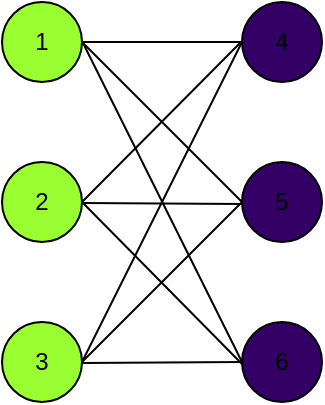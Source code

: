 <mxfile version="13.1.3" type="github" pages="11"><diagram id="ge9UZH23oCQKxEKieGzn" name="Page-1"><mxGraphModel dx="824" dy="427" grid="0" gridSize="10" guides="1" tooltips="1" connect="1" arrows="1" fold="1" page="1" pageScale="1" pageWidth="827" pageHeight="1169" math="0" shadow="0"><root><mxCell id="0"/><mxCell id="1" parent="0"/><mxCell id="XKs_4qRQsN1Vn36qn-0B-1" value="1" style="ellipse;whiteSpace=wrap;html=1;aspect=fixed;fillColor=#99FF33;" vertex="1" parent="1"><mxGeometry x="240" y="120" width="40" height="40" as="geometry"/></mxCell><mxCell id="XKs_4qRQsN1Vn36qn-0B-3" value="6" style="ellipse;whiteSpace=wrap;html=1;aspect=fixed;fillColor=#330066;" vertex="1" parent="1"><mxGeometry x="360" y="280" width="40" height="40" as="geometry"/></mxCell><mxCell id="XKs_4qRQsN1Vn36qn-0B-4" value="5" style="ellipse;whiteSpace=wrap;html=1;aspect=fixed;fillColor=#330066;" vertex="1" parent="1"><mxGeometry x="360" y="200" width="40" height="40" as="geometry"/></mxCell><mxCell id="XKs_4qRQsN1Vn36qn-0B-5" value="4" style="ellipse;whiteSpace=wrap;html=1;aspect=fixed;fillColor=#330066;" vertex="1" parent="1"><mxGeometry x="360" y="120" width="40" height="40" as="geometry"/></mxCell><mxCell id="XKs_4qRQsN1Vn36qn-0B-6" value="3" style="ellipse;whiteSpace=wrap;html=1;aspect=fixed;fillColor=#99FF33;" vertex="1" parent="1"><mxGeometry x="240" y="280" width="40" height="40" as="geometry"/></mxCell><mxCell id="XKs_4qRQsN1Vn36qn-0B-7" value="2" style="ellipse;whiteSpace=wrap;html=1;aspect=fixed;fillColor=#99FF33;" vertex="1" parent="1"><mxGeometry x="240" y="200" width="40" height="40" as="geometry"/></mxCell><mxCell id="XKs_4qRQsN1Vn36qn-0B-8" value="" style="endArrow=none;html=1;exitX=1;exitY=0.5;exitDx=0;exitDy=0;entryX=0;entryY=0.5;entryDx=0;entryDy=0;" edge="1" parent="1" source="XKs_4qRQsN1Vn36qn-0B-1" target="XKs_4qRQsN1Vn36qn-0B-5"><mxGeometry width="50" height="50" relative="1" as="geometry"><mxPoint x="380" y="250" as="sourcePoint"/><mxPoint x="430" y="200" as="targetPoint"/></mxGeometry></mxCell><mxCell id="XKs_4qRQsN1Vn36qn-0B-9" value="" style="endArrow=none;html=1;exitX=1;exitY=0.5;exitDx=0;exitDy=0;entryX=0;entryY=0.5;entryDx=0;entryDy=0;" edge="1" parent="1" source="XKs_4qRQsN1Vn36qn-0B-1" target="XKs_4qRQsN1Vn36qn-0B-4"><mxGeometry width="50" height="50" relative="1" as="geometry"><mxPoint x="290" y="150" as="sourcePoint"/><mxPoint x="370" y="150" as="targetPoint"/></mxGeometry></mxCell><mxCell id="XKs_4qRQsN1Vn36qn-0B-10" value="" style="endArrow=none;html=1;exitX=1;exitY=0.5;exitDx=0;exitDy=0;entryX=0;entryY=0.5;entryDx=0;entryDy=0;" edge="1" parent="1" target="XKs_4qRQsN1Vn36qn-0B-3"><mxGeometry width="50" height="50" relative="1" as="geometry"><mxPoint x="280" y="139.5" as="sourcePoint"/><mxPoint x="360" y="139.5" as="targetPoint"/></mxGeometry></mxCell><mxCell id="XKs_4qRQsN1Vn36qn-0B-11" value="" style="endArrow=none;html=1;exitX=1;exitY=0.5;exitDx=0;exitDy=0;entryX=0;entryY=0.5;entryDx=0;entryDy=0;" edge="1" parent="1" source="XKs_4qRQsN1Vn36qn-0B-7"><mxGeometry width="50" height="50" relative="1" as="geometry"><mxPoint x="280" y="139.5" as="sourcePoint"/><mxPoint x="360" y="139.5" as="targetPoint"/></mxGeometry></mxCell><mxCell id="XKs_4qRQsN1Vn36qn-0B-12" value="" style="endArrow=none;html=1;exitX=1;exitY=0.5;exitDx=0;exitDy=0;" edge="1" parent="1" source="XKs_4qRQsN1Vn36qn-0B-6"><mxGeometry width="50" height="50" relative="1" as="geometry"><mxPoint x="290" y="230" as="sourcePoint"/><mxPoint x="360" y="140" as="targetPoint"/></mxGeometry></mxCell><mxCell id="XKs_4qRQsN1Vn36qn-0B-13" value="" style="endArrow=none;html=1;exitX=1;exitY=0.5;exitDx=0;exitDy=0;" edge="1" parent="1"><mxGeometry width="50" height="50" relative="1" as="geometry"><mxPoint x="280" y="220.5" as="sourcePoint"/><mxPoint x="360" y="221" as="targetPoint"/></mxGeometry></mxCell><mxCell id="XKs_4qRQsN1Vn36qn-0B-14" value="" style="endArrow=none;html=1;exitX=1;exitY=0.5;exitDx=0;exitDy=0;entryX=0;entryY=0.5;entryDx=0;entryDy=0;" edge="1" parent="1" target="XKs_4qRQsN1Vn36qn-0B-3"><mxGeometry width="50" height="50" relative="1" as="geometry"><mxPoint x="280" y="300.5" as="sourcePoint"/><mxPoint x="360" y="220" as="targetPoint"/></mxGeometry></mxCell><mxCell id="XKs_4qRQsN1Vn36qn-0B-15" value="" style="endArrow=none;html=1;entryX=0;entryY=0.5;entryDx=0;entryDy=0;" edge="1" parent="1"><mxGeometry width="50" height="50" relative="1" as="geometry"><mxPoint x="360" y="301" as="sourcePoint"/><mxPoint x="280" y="220" as="targetPoint"/></mxGeometry></mxCell><mxCell id="XKs_4qRQsN1Vn36qn-0B-16" value="" style="endArrow=none;html=1;entryX=0;entryY=0.5;entryDx=0;entryDy=0;" edge="1" parent="1" target="XKs_4qRQsN1Vn36qn-0B-4"><mxGeometry width="50" height="50" relative="1" as="geometry"><mxPoint x="280" y="300" as="sourcePoint"/><mxPoint x="410" y="189.5" as="targetPoint"/></mxGeometry></mxCell></root></mxGraphModel></diagram><diagram id="y2ZulJi8P67Vh18_bD2c" name="Page-2"><mxGraphModel dx="824" dy="427" grid="0" gridSize="10" guides="1" tooltips="1" connect="1" arrows="1" fold="1" page="1" pageScale="1" pageWidth="827" pageHeight="1169" math="0" shadow="0"><root><mxCell id="UbiQ3JO1Ee3JRxKyv0zH-0"/><mxCell id="UbiQ3JO1Ee3JRxKyv0zH-1" parent="UbiQ3JO1Ee3JRxKyv0zH-0"/><mxCell id="UbiQ3JO1Ee3JRxKyv0zH-2" value="1" style="ellipse;whiteSpace=wrap;html=1;aspect=fixed;fillColor=#FF3333;" vertex="1" parent="UbiQ3JO1Ee3JRxKyv0zH-1"><mxGeometry x="280" y="160" width="40" height="40" as="geometry"/></mxCell><mxCell id="UbiQ3JO1Ee3JRxKyv0zH-3" value="4" style="ellipse;whiteSpace=wrap;html=1;aspect=fixed;fillColor=#97D077;" vertex="1" parent="UbiQ3JO1Ee3JRxKyv0zH-1"><mxGeometry x="280" y="280" width="40" height="41" as="geometry"/></mxCell><mxCell id="UbiQ3JO1Ee3JRxKyv0zH-4" value="3" style="ellipse;whiteSpace=wrap;html=1;aspect=fixed;fillColor=#FF3333;" vertex="1" parent="UbiQ3JO1Ee3JRxKyv0zH-1"><mxGeometry x="440" y="280" width="40" height="40" as="geometry"/></mxCell><mxCell id="UbiQ3JO1Ee3JRxKyv0zH-5" value="2" style="ellipse;whiteSpace=wrap;html=1;aspect=fixed;fillColor=#97D077;" vertex="1" parent="UbiQ3JO1Ee3JRxKyv0zH-1"><mxGeometry x="440" y="160" width="40" height="40" as="geometry"/></mxCell><mxCell id="UbiQ3JO1Ee3JRxKyv0zH-6" value="" style="endArrow=none;html=1;exitX=0.5;exitY=0;exitDx=0;exitDy=0;entryX=0.5;entryY=1;entryDx=0;entryDy=0;" edge="1" parent="UbiQ3JO1Ee3JRxKyv0zH-1" source="UbiQ3JO1Ee3JRxKyv0zH-4" target="UbiQ3JO1Ee3JRxKyv0zH-5"><mxGeometry width="50" height="50" relative="1" as="geometry"><mxPoint x="380" y="250" as="sourcePoint"/><mxPoint x="430" y="200" as="targetPoint"/></mxGeometry></mxCell><mxCell id="UbiQ3JO1Ee3JRxKyv0zH-7" value="" style="endArrow=none;html=1;exitX=0;exitY=0.5;exitDx=0;exitDy=0;entryX=0.5;entryY=1;entryDx=0;entryDy=0;" edge="1" parent="UbiQ3JO1Ee3JRxKyv0zH-1" source="UbiQ3JO1Ee3JRxKyv0zH-5"><mxGeometry width="50" height="50" relative="1" as="geometry"><mxPoint x="319" y="240" as="sourcePoint"/><mxPoint x="319" y="180" as="targetPoint"/></mxGeometry></mxCell><mxCell id="UbiQ3JO1Ee3JRxKyv0zH-8" value="" style="endArrow=none;html=1;exitX=0.5;exitY=0;exitDx=0;exitDy=0;entryX=0.5;entryY=1;entryDx=0;entryDy=0;" edge="1" parent="UbiQ3JO1Ee3JRxKyv0zH-1" source="UbiQ3JO1Ee3JRxKyv0zH-3"><mxGeometry width="50" height="50" relative="1" as="geometry"><mxPoint x="299.5" y="260" as="sourcePoint"/><mxPoint x="299.5" y="200" as="targetPoint"/></mxGeometry></mxCell><mxCell id="UbiQ3JO1Ee3JRxKyv0zH-9" value="" style="endArrow=none;html=1;exitX=0;exitY=0.5;exitDx=0;exitDy=0;entryX=1;entryY=0.5;entryDx=0;entryDy=0;" edge="1" parent="UbiQ3JO1Ee3JRxKyv0zH-1" source="UbiQ3JO1Ee3JRxKyv0zH-4" target="UbiQ3JO1Ee3JRxKyv0zH-3"><mxGeometry width="50" height="50" relative="1" as="geometry"><mxPoint x="320" y="330" as="sourcePoint"/><mxPoint x="320" y="270" as="targetPoint"/></mxGeometry></mxCell><mxCell id="UbiQ3JO1Ee3JRxKyv0zH-12" value="5" style="ellipse;whiteSpace=wrap;html=1;aspect=fixed;fillColor=#330066;" vertex="1" parent="UbiQ3JO1Ee3JRxKyv0zH-1"><mxGeometry x="360" y="220" width="40" height="40" as="geometry"/></mxCell><mxCell id="UbiQ3JO1Ee3JRxKyv0zH-13" value="" style="endArrow=none;html=1;exitX=0;exitY=0;exitDx=0;exitDy=0;entryX=1;entryY=1;entryDx=0;entryDy=0;" edge="1" parent="UbiQ3JO1Ee3JRxKyv0zH-1" source="UbiQ3JO1Ee3JRxKyv0zH-4" target="UbiQ3JO1Ee3JRxKyv0zH-12"><mxGeometry width="50" height="50" relative="1" as="geometry"><mxPoint x="420.5" y="340" as="sourcePoint"/><mxPoint x="420" y="260" as="targetPoint"/></mxGeometry></mxCell><mxCell id="UbiQ3JO1Ee3JRxKyv0zH-14" value="" style="endArrow=none;html=1;entryX=0;entryY=1;entryDx=0;entryDy=0;exitX=1;exitY=0;exitDx=0;exitDy=0;" edge="1" parent="UbiQ3JO1Ee3JRxKyv0zH-1" source="UbiQ3JO1Ee3JRxKyv0zH-3" target="UbiQ3JO1Ee3JRxKyv0zH-12"><mxGeometry width="50" height="50" relative="1" as="geometry"><mxPoint x="340" y="301" as="sourcePoint"/><mxPoint x="360" y="290" as="targetPoint"/></mxGeometry></mxCell><mxCell id="UbiQ3JO1Ee3JRxKyv0zH-15" value="" style="endArrow=none;html=1;exitX=1;exitY=0;exitDx=0;exitDy=0;entryX=0;entryY=1;entryDx=0;entryDy=0;" edge="1" parent="UbiQ3JO1Ee3JRxKyv0zH-1" source="UbiQ3JO1Ee3JRxKyv0zH-12" target="UbiQ3JO1Ee3JRxKyv0zH-5"><mxGeometry width="50" height="50" relative="1" as="geometry"><mxPoint x="388.456" y="220.004" as="sourcePoint"/><mxPoint x="439.998" y="187.962" as="targetPoint"/></mxGeometry></mxCell></root></mxGraphModel></diagram><diagram id="jfx-JG7y1E0jGKIR0rG_" name="Page-3"><mxGraphModel dx="824" dy="427" grid="0" gridSize="10" guides="1" tooltips="1" connect="1" arrows="1" fold="1" page="1" pageScale="1" pageWidth="827" pageHeight="1169" math="0" shadow="0"><root><mxCell id="jyjaO3QecvMHb6C65J8E-0"/><mxCell id="jyjaO3QecvMHb6C65J8E-1" parent="jyjaO3QecvMHb6C65J8E-0"/><mxCell id="jyjaO3QecvMHb6C65J8E-2" value="2" style="ellipse;whiteSpace=wrap;html=1;aspect=fixed;fillColor=#FF8000;" vertex="1" parent="jyjaO3QecvMHb6C65J8E-1"><mxGeometry x="240" y="120" width="40" height="40" as="geometry"/></mxCell><mxCell id="jyjaO3QecvMHb6C65J8E-3" value="1" style="ellipse;whiteSpace=wrap;html=1;aspect=fixed;fillColor=#97D077;" vertex="1" parent="jyjaO3QecvMHb6C65J8E-1"><mxGeometry x="140" y="200" width="40" height="40" as="geometry"/></mxCell><mxCell id="jyjaO3QecvMHb6C65J8E-4" value="3" style="ellipse;whiteSpace=wrap;html=1;aspect=fixed;fillColor=#F19C99;" vertex="1" parent="jyjaO3QecvMHb6C65J8E-1"><mxGeometry x="380" y="120" width="40" height="40" as="geometry"/></mxCell><mxCell id="jyjaO3QecvMHb6C65J8E-5" value="4" style="ellipse;whiteSpace=wrap;html=1;aspect=fixed;fillColor=#97D077;" vertex="1" parent="jyjaO3QecvMHb6C65J8E-1"><mxGeometry x="480" y="200" width="40" height="40" as="geometry"/></mxCell><mxCell id="jyjaO3QecvMHb6C65J8E-6" value="5" style="ellipse;whiteSpace=wrap;html=1;aspect=fixed;fillColor=#FF8000;" vertex="1" parent="jyjaO3QecvMHb6C65J8E-1"><mxGeometry x="380" y="280" width="40" height="40" as="geometry"/></mxCell><mxCell id="jyjaO3QecvMHb6C65J8E-7" value="6" style="ellipse;whiteSpace=wrap;html=1;aspect=fixed;fillColor=#F19C99;" vertex="1" parent="jyjaO3QecvMHb6C65J8E-1"><mxGeometry x="240" y="280" width="40" height="40" as="geometry"/></mxCell><mxCell id="jyjaO3QecvMHb6C65J8E-9" value="" style="endArrow=none;html=1;entryX=0;entryY=1;entryDx=0;entryDy=0;exitX=1;exitY=0.5;exitDx=0;exitDy=0;" edge="1" parent="jyjaO3QecvMHb6C65J8E-1" source="jyjaO3QecvMHb6C65J8E-3" target="jyjaO3QecvMHb6C65J8E-2"><mxGeometry width="50" height="50" relative="1" as="geometry"><mxPoint x="190" y="210" as="sourcePoint"/><mxPoint x="430" y="200" as="targetPoint"/></mxGeometry></mxCell><mxCell id="jyjaO3QecvMHb6C65J8E-10" value="" style="endArrow=none;html=1;exitX=1;exitY=0;exitDx=0;exitDy=0;entryX=0;entryY=0.5;entryDx=0;entryDy=0;" edge="1" parent="jyjaO3QecvMHb6C65J8E-1" source="jyjaO3QecvMHb6C65J8E-6" target="jyjaO3QecvMHb6C65J8E-5"><mxGeometry width="50" height="50" relative="1" as="geometry"><mxPoint x="420" y="234" as="sourcePoint"/><mxPoint x="450" y="228" as="targetPoint"/></mxGeometry></mxCell><mxCell id="jyjaO3QecvMHb6C65J8E-11" value="" style="endArrow=none;html=1;exitX=1;exitY=0.5;exitDx=0;exitDy=0;entryX=0;entryY=0.5;entryDx=0;entryDy=0;" edge="1" parent="jyjaO3QecvMHb6C65J8E-1" source="jyjaO3QecvMHb6C65J8E-3" target="jyjaO3QecvMHb6C65J8E-6"><mxGeometry width="50" height="50" relative="1" as="geometry"><mxPoint x="194.142" y="225.858" as="sourcePoint"/><mxPoint x="265.858" y="174.142" as="targetPoint"/></mxGeometry></mxCell><mxCell id="jyjaO3QecvMHb6C65J8E-12" value="" style="endArrow=none;html=1;exitX=1;exitY=0.5;exitDx=0;exitDy=0;entryX=0;entryY=0.5;entryDx=0;entryDy=0;" edge="1" parent="jyjaO3QecvMHb6C65J8E-1" source="jyjaO3QecvMHb6C65J8E-3" target="jyjaO3QecvMHb6C65J8E-4"><mxGeometry width="50" height="50" relative="1" as="geometry"><mxPoint x="204.142" y="235.858" as="sourcePoint"/><mxPoint x="275.858" y="184.142" as="targetPoint"/></mxGeometry></mxCell><mxCell id="jyjaO3QecvMHb6C65J8E-13" value="" style="endArrow=none;html=1;exitX=1;exitY=0.5;exitDx=0;exitDy=0;entryX=0;entryY=0;entryDx=0;entryDy=0;curved=1;" edge="1" parent="jyjaO3QecvMHb6C65J8E-1" source="jyjaO3QecvMHb6C65J8E-3" target="jyjaO3QecvMHb6C65J8E-7"><mxGeometry width="50" height="50" relative="1" as="geometry"><mxPoint x="190" y="230" as="sourcePoint"/><mxPoint x="390" y="310" as="targetPoint"/></mxGeometry></mxCell><mxCell id="jyjaO3QecvMHb6C65J8E-14" value="" style="endArrow=none;html=1;exitX=1;exitY=0.5;exitDx=0;exitDy=0;entryX=0;entryY=0.5;entryDx=0;entryDy=0;" edge="1" parent="jyjaO3QecvMHb6C65J8E-1" source="jyjaO3QecvMHb6C65J8E-2" target="jyjaO3QecvMHb6C65J8E-4"><mxGeometry width="50" height="50" relative="1" as="geometry"><mxPoint x="200" y="240" as="sourcePoint"/><mxPoint x="400" y="320" as="targetPoint"/></mxGeometry></mxCell><mxCell id="jyjaO3QecvMHb6C65J8E-15" value="" style="endArrow=none;html=1;exitX=1;exitY=0.5;exitDx=0;exitDy=0;entryX=0;entryY=0.5;entryDx=0;entryDy=0;" edge="1" parent="jyjaO3QecvMHb6C65J8E-1"><mxGeometry width="50" height="50" relative="1" as="geometry"><mxPoint x="280" y="299.5" as="sourcePoint"/><mxPoint x="380" y="299.5" as="targetPoint"/></mxGeometry></mxCell><mxCell id="jyjaO3QecvMHb6C65J8E-16" value="" style="endArrow=none;html=1;exitX=1;exitY=1;exitDx=0;exitDy=0;" edge="1" parent="jyjaO3QecvMHb6C65J8E-1" source="jyjaO3QecvMHb6C65J8E-4"><mxGeometry width="50" height="50" relative="1" as="geometry"><mxPoint x="410" y="240" as="sourcePoint"/><mxPoint x="480" y="220" as="targetPoint"/></mxGeometry></mxCell></root></mxGraphModel></diagram><diagram id="6rlChFnlff64bFwMs2Or" name="Page-4"><mxGraphModel dx="824" dy="427" grid="1" gridSize="10" guides="1" tooltips="1" connect="1" arrows="1" fold="1" page="1" pageScale="1" pageWidth="827" pageHeight="1169" math="0" shadow="0"><root><mxCell id="4b6pl3_dtxkzbVSp6Xm8-0"/><mxCell id="4b6pl3_dtxkzbVSp6Xm8-1" parent="4b6pl3_dtxkzbVSp6Xm8-0"/></root></mxGraphModel></diagram><diagram id="jVCRsdg_EPAxsSbdYXcE" name="Page-5"><mxGraphModel dx="824" dy="427" grid="0" gridSize="10" guides="1" tooltips="1" connect="1" arrows="1" fold="1" page="1" pageScale="1" pageWidth="827" pageHeight="1169" math="0" shadow="0"><root><mxCell id="9fVRZ6iJObo-SUtukFun-0"/><mxCell id="9fVRZ6iJObo-SUtukFun-1" parent="9fVRZ6iJObo-SUtukFun-0"/><mxCell id="9fVRZ6iJObo-SUtukFun-2" value="6" style="ellipse;whiteSpace=wrap;html=1;aspect=fixed;fillColor=#FF3333;" vertex="1" parent="9fVRZ6iJObo-SUtukFun-1"><mxGeometry x="380" y="120" width="40" height="40" as="geometry"/></mxCell><mxCell id="9fVRZ6iJObo-SUtukFun-3" value="10" style="ellipse;whiteSpace=wrap;html=1;aspect=fixed;fillColor=#FF3333;" vertex="1" parent="9fVRZ6iJObo-SUtukFun-1"><mxGeometry x="280" y="190" width="40" height="40" as="geometry"/></mxCell><mxCell id="9fVRZ6iJObo-SUtukFun-4" value="7" style="ellipse;whiteSpace=wrap;html=1;aspect=fixed;fillColor=#FF8000;" vertex="1" parent="9fVRZ6iJObo-SUtukFun-1"><mxGeometry x="480" y="190" width="40" height="40" as="geometry"/></mxCell><mxCell id="9fVRZ6iJObo-SUtukFun-5" value="8" style="ellipse;whiteSpace=wrap;html=1;aspect=fixed;fillColor=#FFFF00;" vertex="1" parent="9fVRZ6iJObo-SUtukFun-1"><mxGeometry x="440" y="280" width="40" height="40" as="geometry"/></mxCell><mxCell id="9fVRZ6iJObo-SUtukFun-6" value="9" style="ellipse;whiteSpace=wrap;html=1;aspect=fixed;fillColor=#FFFF00;" vertex="1" parent="9fVRZ6iJObo-SUtukFun-1"><mxGeometry x="320" y="280" width="40" height="40" as="geometry"/></mxCell><mxCell id="9fVRZ6iJObo-SUtukFun-7" value="3" style="ellipse;whiteSpace=wrap;html=1;aspect=fixed;fillColor=#FF8000;" vertex="1" parent="9fVRZ6iJObo-SUtukFun-1"><mxGeometry x="520" y="360" width="40" height="40" as="geometry"/></mxCell><mxCell id="9fVRZ6iJObo-SUtukFun-8" value="4" style="ellipse;whiteSpace=wrap;html=1;aspect=fixed;fillColor=#FF3333;" vertex="1" parent="9fVRZ6iJObo-SUtukFun-1"><mxGeometry x="240" y="360" width="40" height="40" as="geometry"/></mxCell><mxCell id="9fVRZ6iJObo-SUtukFun-9" value="5" style="ellipse;whiteSpace=wrap;html=1;aspect=fixed;fillColor=#FFFF00;" vertex="1" parent="9fVRZ6iJObo-SUtukFun-1"><mxGeometry x="160" y="160" width="40" height="40" as="geometry"/></mxCell><mxCell id="9fVRZ6iJObo-SUtukFun-10" value="2" style="ellipse;whiteSpace=wrap;html=1;aspect=fixed;fillColor=#FF3333;" vertex="1" parent="9fVRZ6iJObo-SUtukFun-1"><mxGeometry x="600" y="160" width="40" height="40" as="geometry"/></mxCell><mxCell id="9fVRZ6iJObo-SUtukFun-11" value="1" style="ellipse;whiteSpace=wrap;html=1;aspect=fixed;fillColor=#FF8000;" vertex="1" parent="9fVRZ6iJObo-SUtukFun-1"><mxGeometry x="380" y="20" width="40" height="40" as="geometry"/></mxCell><mxCell id="9fVRZ6iJObo-SUtukFun-12" value="" style="endArrow=none;html=1;strokeWidth=1;entryX=0.5;entryY=1;entryDx=0;entryDy=0;exitX=0.5;exitY=0;exitDx=0;exitDy=0;" edge="1" parent="9fVRZ6iJObo-SUtukFun-1" source="9fVRZ6iJObo-SUtukFun-6" target="9fVRZ6iJObo-SUtukFun-2"><mxGeometry width="50" height="50" relative="1" as="geometry"><mxPoint x="400" y="250" as="sourcePoint"/><mxPoint x="450" y="200" as="targetPoint"/></mxGeometry></mxCell><mxCell id="9fVRZ6iJObo-SUtukFun-13" value="" style="endArrow=none;html=1;strokeWidth=1;entryX=0.5;entryY=1;entryDx=0;entryDy=0;exitX=0.5;exitY=0;exitDx=0;exitDy=0;" edge="1" parent="9fVRZ6iJObo-SUtukFun-1" source="9fVRZ6iJObo-SUtukFun-5" target="9fVRZ6iJObo-SUtukFun-2"><mxGeometry width="50" height="50" relative="1" as="geometry"><mxPoint x="357" y="292" as="sourcePoint"/><mxPoint x="410" y="170" as="targetPoint"/></mxGeometry></mxCell><mxCell id="9fVRZ6iJObo-SUtukFun-14" value="" style="endArrow=none;html=1;strokeWidth=1;entryX=0.5;entryY=0;entryDx=0;entryDy=0;exitX=1;exitY=0.5;exitDx=0;exitDy=0;" edge="1" parent="9fVRZ6iJObo-SUtukFun-1" source="9fVRZ6iJObo-SUtukFun-3" target="9fVRZ6iJObo-SUtukFun-5"><mxGeometry width="50" height="50" relative="1" as="geometry"><mxPoint x="367" y="302" as="sourcePoint"/><mxPoint x="420" y="180" as="targetPoint"/></mxGeometry></mxCell><mxCell id="9fVRZ6iJObo-SUtukFun-15" value="" style="endArrow=none;html=1;strokeWidth=1;exitX=0;exitY=0.5;exitDx=0;exitDy=0;" edge="1" parent="9fVRZ6iJObo-SUtukFun-1" source="9fVRZ6iJObo-SUtukFun-4"><mxGeometry width="50" height="50" relative="1" as="geometry"><mxPoint x="377" y="312" as="sourcePoint"/><mxPoint x="320" y="210" as="targetPoint"/></mxGeometry></mxCell><mxCell id="9fVRZ6iJObo-SUtukFun-16" value="" style="endArrow=none;html=1;strokeWidth=1;" edge="1" parent="9fVRZ6iJObo-SUtukFun-1"><mxGeometry width="50" height="50" relative="1" as="geometry"><mxPoint x="340" y="280" as="sourcePoint"/><mxPoint x="480" y="210" as="targetPoint"/></mxGeometry></mxCell><mxCell id="9fVRZ6iJObo-SUtukFun-17" value="" style="endArrow=none;html=1;strokeWidth=1;entryX=1;entryY=0.5;entryDx=0;entryDy=0;exitX=0;exitY=0.5;exitDx=0;exitDy=0;" edge="1" parent="9fVRZ6iJObo-SUtukFun-1" source="9fVRZ6iJObo-SUtukFun-10" target="9fVRZ6iJObo-SUtukFun-4"><mxGeometry width="50" height="50" relative="1" as="geometry"><mxPoint x="397" y="332" as="sourcePoint"/><mxPoint x="450" y="210" as="targetPoint"/></mxGeometry></mxCell><mxCell id="9fVRZ6iJObo-SUtukFun-18" value="" style="endArrow=none;html=1;strokeWidth=1;entryX=1;entryY=1;entryDx=0;entryDy=0;exitX=0;exitY=0;exitDx=0;exitDy=0;" edge="1" parent="9fVRZ6iJObo-SUtukFun-1" source="9fVRZ6iJObo-SUtukFun-7" target="9fVRZ6iJObo-SUtukFun-5"><mxGeometry width="50" height="50" relative="1" as="geometry"><mxPoint x="610" y="190" as="sourcePoint"/><mxPoint x="530" y="220" as="targetPoint"/></mxGeometry></mxCell><mxCell id="9fVRZ6iJObo-SUtukFun-19" value="" style="endArrow=none;html=1;strokeWidth=1;entryX=0;entryY=1;entryDx=0;entryDy=0;exitX=1;exitY=0;exitDx=0;exitDy=0;" edge="1" parent="9fVRZ6iJObo-SUtukFun-1" source="9fVRZ6iJObo-SUtukFun-8" target="9fVRZ6iJObo-SUtukFun-6"><mxGeometry width="50" height="50" relative="1" as="geometry"><mxPoint x="620" y="200" as="sourcePoint"/><mxPoint x="540" y="230" as="targetPoint"/></mxGeometry></mxCell><mxCell id="9fVRZ6iJObo-SUtukFun-20" value="" style="endArrow=none;html=1;strokeWidth=1;exitX=0.5;exitY=1;exitDx=0;exitDy=0;" edge="1" parent="9fVRZ6iJObo-SUtukFun-1" source="9fVRZ6iJObo-SUtukFun-10"><mxGeometry width="50" height="50" relative="1" as="geometry"><mxPoint x="630" y="210" as="sourcePoint"/><mxPoint x="540" y="360" as="targetPoint"/></mxGeometry></mxCell><mxCell id="9fVRZ6iJObo-SUtukFun-21" value="" style="endArrow=none;html=1;strokeWidth=1;entryX=0;entryY=0.5;entryDx=0;entryDy=0;exitX=1;exitY=0.5;exitDx=0;exitDy=0;" edge="1" parent="9fVRZ6iJObo-SUtukFun-1" source="9fVRZ6iJObo-SUtukFun-8" target="9fVRZ6iJObo-SUtukFun-7"><mxGeometry width="50" height="50" relative="1" as="geometry"><mxPoint x="640" y="220" as="sourcePoint"/><mxPoint x="560" y="250" as="targetPoint"/></mxGeometry></mxCell><mxCell id="9fVRZ6iJObo-SUtukFun-22" value="" style="endArrow=none;html=1;strokeWidth=1;entryX=1;entryY=1;entryDx=0;entryDy=0;exitX=0;exitY=0;exitDx=0;exitDy=0;" edge="1" parent="9fVRZ6iJObo-SUtukFun-1" source="9fVRZ6iJObo-SUtukFun-8" target="9fVRZ6iJObo-SUtukFun-9"><mxGeometry width="50" height="50" relative="1" as="geometry"><mxPoint x="650" y="230" as="sourcePoint"/><mxPoint x="570" y="260" as="targetPoint"/></mxGeometry></mxCell><mxCell id="9fVRZ6iJObo-SUtukFun-23" value="" style="endArrow=none;html=1;strokeWidth=1;entryX=1;entryY=1;entryDx=0;entryDy=0;exitX=0;exitY=0;exitDx=0;exitDy=0;" edge="1" parent="9fVRZ6iJObo-SUtukFun-1" source="9fVRZ6iJObo-SUtukFun-10" target="9fVRZ6iJObo-SUtukFun-11"><mxGeometry width="50" height="50" relative="1" as="geometry"><mxPoint x="660" y="240" as="sourcePoint"/><mxPoint x="580" y="270" as="targetPoint"/></mxGeometry></mxCell><mxCell id="9fVRZ6iJObo-SUtukFun-24" value="" style="endArrow=none;html=1;strokeWidth=1;entryX=0;entryY=1;entryDx=0;entryDy=0;exitX=1;exitY=0;exitDx=0;exitDy=0;" edge="1" parent="9fVRZ6iJObo-SUtukFun-1" source="9fVRZ6iJObo-SUtukFun-9" target="9fVRZ6iJObo-SUtukFun-11"><mxGeometry width="50" height="50" relative="1" as="geometry"><mxPoint x="615.858" y="175.858" as="sourcePoint"/><mxPoint x="424.142" y="64.142" as="targetPoint"/></mxGeometry></mxCell><mxCell id="9fVRZ6iJObo-SUtukFun-25" value="" style="endArrow=none;html=1;strokeWidth=1;exitX=0.5;exitY=0;exitDx=0;exitDy=0;" edge="1" parent="9fVRZ6iJObo-SUtukFun-1" source="9fVRZ6iJObo-SUtukFun-2"><mxGeometry width="50" height="50" relative="1" as="geometry"><mxPoint x="581.718" y="171.718" as="sourcePoint"/><mxPoint x="400" y="60" as="targetPoint"/></mxGeometry></mxCell><mxCell id="9fVRZ6iJObo-SUtukFun-26" value="" style="endArrow=none;html=1;strokeWidth=1;entryX=0;entryY=0.5;entryDx=0;entryDy=0;exitX=1;exitY=0.5;exitDx=0;exitDy=0;" edge="1" parent="9fVRZ6iJObo-SUtukFun-1" source="9fVRZ6iJObo-SUtukFun-9" target="9fVRZ6iJObo-SUtukFun-3"><mxGeometry width="50" height="50" relative="1" as="geometry"><mxPoint x="250" y="250" as="sourcePoint"/><mxPoint x="444.142" y="84.142" as="targetPoint"/></mxGeometry></mxCell></root></mxGraphModel></diagram><diagram id="u81wH_sdgMfiL3-OTmFe" name="Page-6"><mxGraphModel dx="824" dy="427" grid="1" gridSize="10" guides="1" tooltips="1" connect="1" arrows="1" fold="1" page="1" pageScale="1" pageWidth="827" pageHeight="1169" math="0" shadow="0"><root><mxCell id="9pWLZzQ8lnmtG03yfIkF-0"/><mxCell id="9pWLZzQ8lnmtG03yfIkF-1" parent="9pWLZzQ8lnmtG03yfIkF-0"/></root></mxGraphModel></diagram><diagram id="qtW74F5DQ6IKEjOsLyyp" name="Page-7"><mxGraphModel dx="824" dy="427" grid="0" gridSize="10" guides="1" tooltips="1" connect="1" arrows="1" fold="1" page="1" pageScale="1" pageWidth="827" pageHeight="1169" math="0" shadow="0"><root><mxCell id="kEgL6UO7rnEa0BIKbISp-0"/><mxCell id="kEgL6UO7rnEa0BIKbISp-1" parent="kEgL6UO7rnEa0BIKbISp-0"/><mxCell id="kEgL6UO7rnEa0BIKbISp-2" value="1" style="ellipse;whiteSpace=wrap;html=1;aspect=fixed;fillColor=#FFFF00;" vertex="1" parent="kEgL6UO7rnEa0BIKbISp-1"><mxGeometry x="240" y="160" width="40" height="40" as="geometry"/></mxCell><mxCell id="kEgL6UO7rnEa0BIKbISp-3" value="4" style="ellipse;whiteSpace=wrap;html=1;aspect=fixed;fillColor=#FFFF00;" vertex="1" parent="kEgL6UO7rnEa0BIKbISp-1"><mxGeometry x="400" y="260" width="40" height="40" as="geometry"/></mxCell><mxCell id="kEgL6UO7rnEa0BIKbISp-4" value="3" style="ellipse;whiteSpace=wrap;html=1;aspect=fixed;fillColor=#6600CC;" vertex="1" parent="kEgL6UO7rnEa0BIKbISp-1"><mxGeometry x="400" y="160" width="40" height="40" as="geometry"/></mxCell><mxCell id="kEgL6UO7rnEa0BIKbISp-5" value="2" style="ellipse;whiteSpace=wrap;html=1;aspect=fixed;fillColor=#FF9933;" vertex="1" parent="kEgL6UO7rnEa0BIKbISp-1"><mxGeometry x="240" y="260" width="40" height="40" as="geometry"/></mxCell><mxCell id="kEgL6UO7rnEa0BIKbISp-6" value="" style="endArrow=none;html=1;strokeWidth=1;exitX=0.5;exitY=1;exitDx=0;exitDy=0;entryX=0.5;entryY=0;entryDx=0;entryDy=0;" edge="1" parent="kEgL6UO7rnEa0BIKbISp-1" source="kEgL6UO7rnEa0BIKbISp-2" target="kEgL6UO7rnEa0BIKbISp-5"><mxGeometry width="50" height="50" relative="1" as="geometry"><mxPoint x="390" y="250" as="sourcePoint"/><mxPoint x="440" y="200" as="targetPoint"/></mxGeometry></mxCell><mxCell id="kEgL6UO7rnEa0BIKbISp-7" value="" style="endArrow=none;html=1;strokeWidth=1;exitX=0;exitY=1;exitDx=0;exitDy=0;entryX=1;entryY=0;entryDx=0;entryDy=0;" edge="1" parent="kEgL6UO7rnEa0BIKbISp-1" source="kEgL6UO7rnEa0BIKbISp-4" target="kEgL6UO7rnEa0BIKbISp-5"><mxGeometry width="50" height="50" relative="1" as="geometry"><mxPoint x="270" y="210" as="sourcePoint"/><mxPoint x="270" y="270" as="targetPoint"/></mxGeometry></mxCell><mxCell id="kEgL6UO7rnEa0BIKbISp-8" value="" style="endArrow=none;html=1;strokeWidth=1;entryX=0.5;entryY=0;entryDx=0;entryDy=0;" edge="1" parent="kEgL6UO7rnEa0BIKbISp-1" source="kEgL6UO7rnEa0BIKbISp-4" target="kEgL6UO7rnEa0BIKbISp-3"><mxGeometry width="50" height="50" relative="1" as="geometry"><mxPoint x="420" y="204" as="sourcePoint"/><mxPoint x="284.142" y="275.858" as="targetPoint"/></mxGeometry></mxCell><mxCell id="kEgL6UO7rnEa0BIKbISp-9" value="" style="endArrow=none;html=1;strokeWidth=1;exitX=0;exitY=0.5;exitDx=0;exitDy=0;entryX=1;entryY=0.5;entryDx=0;entryDy=0;" edge="1" parent="kEgL6UO7rnEa0BIKbISp-1" source="kEgL6UO7rnEa0BIKbISp-4" target="kEgL6UO7rnEa0BIKbISp-2"><mxGeometry width="50" height="50" relative="1" as="geometry"><mxPoint x="425.858" y="214.142" as="sourcePoint"/><mxPoint x="294.142" y="285.858" as="targetPoint"/></mxGeometry></mxCell></root></mxGraphModel></diagram><diagram id="u7tdXxHinFgmDnjp9Vz2" name="Page-8"><mxGraphModel dx="824" dy="427" grid="0" gridSize="10" guides="1" tooltips="1" connect="1" arrows="1" fold="1" page="1" pageScale="1" pageWidth="827" pageHeight="1169" math="0" shadow="0"><root><mxCell id="93W09rOi7vjhUMQnzKpA-0"/><mxCell id="93W09rOi7vjhUMQnzKpA-1" parent="93W09rOi7vjhUMQnzKpA-0"/><mxCell id="93W09rOi7vjhUMQnzKpA-2" value="7" style="ellipse;whiteSpace=wrap;html=1;aspect=fixed;fillColor=#6600CC;" vertex="1" parent="93W09rOi7vjhUMQnzKpA-1"><mxGeometry x="360" y="200" width="40" height="40" as="geometry"/></mxCell><mxCell id="93W09rOi7vjhUMQnzKpA-3" value="2" style="ellipse;whiteSpace=wrap;html=1;aspect=fixed;fillColor=#80FF00;" vertex="1" parent="93W09rOi7vjhUMQnzKpA-1"><mxGeometry x="360" y="80" width="40" height="40" as="geometry"/></mxCell><mxCell id="93W09rOi7vjhUMQnzKpA-4" value="5" style="ellipse;whiteSpace=wrap;html=1;aspect=fixed;fillColor=#80FF00;" vertex="1" parent="93W09rOi7vjhUMQnzKpA-1"><mxGeometry x="360" y="320" width="40" height="40" as="geometry"/></mxCell><mxCell id="93W09rOi7vjhUMQnzKpA-5" value="4" style="ellipse;whiteSpace=wrap;html=1;aspect=fixed;fillColor=#FF0000;" vertex="1" parent="93W09rOi7vjhUMQnzKpA-1"><mxGeometry x="480" y="200" width="40" height="40" as="geometry"/></mxCell><mxCell id="93W09rOi7vjhUMQnzKpA-6" value="3" style="ellipse;whiteSpace=wrap;html=1;aspect=fixed;fillColor=#80FF00;" vertex="1" parent="93W09rOi7vjhUMQnzKpA-1"><mxGeometry x="460" y="120" width="40" height="40" as="geometry"/></mxCell><mxCell id="93W09rOi7vjhUMQnzKpA-7" value="1" style="ellipse;whiteSpace=wrap;html=1;aspect=fixed;fillColor=#80FF00;" vertex="1" parent="93W09rOi7vjhUMQnzKpA-1"><mxGeometry x="260" y="120" width="40" height="40" as="geometry"/></mxCell><mxCell id="93W09rOi7vjhUMQnzKpA-8" value="6" style="ellipse;whiteSpace=wrap;html=1;aspect=fixed;fillColor=#80FF00;" vertex="1" parent="93W09rOi7vjhUMQnzKpA-1"><mxGeometry x="240" y="260" width="40" height="40" as="geometry"/></mxCell><mxCell id="93W09rOi7vjhUMQnzKpA-9" value="" style="endArrow=none;html=1;strokeWidth=1;entryX=0.5;entryY=1;entryDx=0;entryDy=0;" edge="1" parent="93W09rOi7vjhUMQnzKpA-1" source="93W09rOi7vjhUMQnzKpA-2" target="93W09rOi7vjhUMQnzKpA-3"><mxGeometry width="50" height="50" relative="1" as="geometry"><mxPoint x="390" y="250" as="sourcePoint"/><mxPoint x="440" y="200" as="targetPoint"/></mxGeometry></mxCell><mxCell id="93W09rOi7vjhUMQnzKpA-10" value="" style="endArrow=none;html=1;strokeWidth=1;entryX=1;entryY=1;entryDx=0;entryDy=0;exitX=0;exitY=0;exitDx=0;exitDy=0;" edge="1" parent="93W09rOi7vjhUMQnzKpA-1" source="93W09rOi7vjhUMQnzKpA-2" target="93W09rOi7vjhUMQnzKpA-7"><mxGeometry width="50" height="50" relative="1" as="geometry"><mxPoint x="310" y="250" as="sourcePoint"/><mxPoint x="310" y="170" as="targetPoint"/></mxGeometry></mxCell><mxCell id="93W09rOi7vjhUMQnzKpA-11" value="" style="endArrow=none;html=1;strokeWidth=1;entryX=0;entryY=1;entryDx=0;entryDy=0;exitX=1;exitY=0;exitDx=0;exitDy=0;" edge="1" parent="93W09rOi7vjhUMQnzKpA-1" source="93W09rOi7vjhUMQnzKpA-8" target="93W09rOi7vjhUMQnzKpA-2"><mxGeometry width="50" height="50" relative="1" as="geometry"><mxPoint x="330" y="300" as="sourcePoint"/><mxPoint x="330" y="220" as="targetPoint"/></mxGeometry></mxCell><mxCell id="93W09rOi7vjhUMQnzKpA-12" value="" style="endArrow=none;html=1;strokeWidth=1;exitX=1;exitY=0;exitDx=0;exitDy=0;" edge="1" parent="93W09rOi7vjhUMQnzKpA-1" source="93W09rOi7vjhUMQnzKpA-2" target="93W09rOi7vjhUMQnzKpA-6"><mxGeometry width="50" height="50" relative="1" as="geometry"><mxPoint x="410" y="230" as="sourcePoint"/><mxPoint x="410" y="150" as="targetPoint"/></mxGeometry></mxCell><mxCell id="93W09rOi7vjhUMQnzKpA-13" value="" style="endArrow=none;html=1;strokeWidth=1;entryX=1;entryY=1;entryDx=0;entryDy=0;exitX=0.5;exitY=0;exitDx=0;exitDy=0;" edge="1" parent="93W09rOi7vjhUMQnzKpA-1" source="93W09rOi7vjhUMQnzKpA-5" target="93W09rOi7vjhUMQnzKpA-6"><mxGeometry width="50" height="50" relative="1" as="geometry"><mxPoint x="420" y="240" as="sourcePoint"/><mxPoint x="420" y="160" as="targetPoint"/></mxGeometry></mxCell><mxCell id="93W09rOi7vjhUMQnzKpA-14" value="" style="endArrow=none;html=1;strokeWidth=1;entryX=0;entryY=0.5;entryDx=0;entryDy=0;exitX=1;exitY=0.5;exitDx=0;exitDy=0;" edge="1" parent="93W09rOi7vjhUMQnzKpA-1" source="93W09rOi7vjhUMQnzKpA-2" target="93W09rOi7vjhUMQnzKpA-5"><mxGeometry width="50" height="50" relative="1" as="geometry"><mxPoint x="430" y="250" as="sourcePoint"/><mxPoint x="430" y="170" as="targetPoint"/></mxGeometry></mxCell><mxCell id="93W09rOi7vjhUMQnzKpA-15" value="" style="endArrow=none;html=1;strokeWidth=1;entryX=0.5;entryY=1;entryDx=0;entryDy=0;exitX=0.5;exitY=0;exitDx=0;exitDy=0;" edge="1" parent="93W09rOi7vjhUMQnzKpA-1" source="93W09rOi7vjhUMQnzKpA-4" target="93W09rOi7vjhUMQnzKpA-2"><mxGeometry width="50" height="50" relative="1" as="geometry"><mxPoint x="440" y="260" as="sourcePoint"/><mxPoint x="440" y="180" as="targetPoint"/></mxGeometry></mxCell></root></mxGraphModel></diagram><diagram id="WQf0W9LhAf3PLyJtUa_o" name="Page-9"><mxGraphModel dx="824" dy="427" grid="1" gridSize="10" guides="1" tooltips="1" connect="1" arrows="1" fold="1" page="1" pageScale="1" pageWidth="827" pageHeight="1169" math="0" shadow="0"><root><mxCell id="jQT2cZkOG7jJPuYkEY69-0"/><mxCell id="jQT2cZkOG7jJPuYkEY69-1" parent="jQT2cZkOG7jJPuYkEY69-0"/></root></mxGraphModel></diagram><diagram id="3OqD_mbqRA802jSi1BSR" name="Page-10"><mxGraphModel dx="824" dy="476" grid="0" gridSize="10" guides="1" tooltips="1" connect="1" arrows="1" fold="1" page="1" pageScale="1" pageWidth="827" pageHeight="1169" math="0" shadow="0"><root><mxCell id="X10Zq8hKMn6q8KPhmLff-0"/><mxCell id="X10Zq8hKMn6q8KPhmLff-1" parent="X10Zq8hKMn6q8KPhmLff-0"/><mxCell id="LBe_jq4bHlpRtiVxfDPa-0" value="1" style="ellipse;whiteSpace=wrap;html=1;aspect=fixed;fillColor=#FFFF33;" vertex="1" parent="X10Zq8hKMn6q8KPhmLff-1"><mxGeometry x="380" y="120" width="40" height="40" as="geometry"/></mxCell><mxCell id="LBe_jq4bHlpRtiVxfDPa-1" value="5" style="ellipse;whiteSpace=wrap;html=1;aspect=fixed;fillColor=#FF3333;" vertex="1" parent="X10Zq8hKMn6q8KPhmLff-1"><mxGeometry x="280" y="190" width="40" height="40" as="geometry"/></mxCell><mxCell id="LBe_jq4bHlpRtiVxfDPa-2" value="2" style="ellipse;whiteSpace=wrap;html=1;aspect=fixed;fillColor=#FFFF33;" vertex="1" parent="X10Zq8hKMn6q8KPhmLff-1"><mxGeometry x="480" y="190" width="40" height="40" as="geometry"/></mxCell><mxCell id="LBe_jq4bHlpRtiVxfDPa-3" value="3" style="ellipse;whiteSpace=wrap;html=1;aspect=fixed;fillColor=#0066CC;" vertex="1" parent="X10Zq8hKMn6q8KPhmLff-1"><mxGeometry x="440" y="280" width="40" height="40" as="geometry"/></mxCell><mxCell id="LBe_jq4bHlpRtiVxfDPa-4" value="4" style="ellipse;whiteSpace=wrap;html=1;aspect=fixed;fillColor=#0066CC;" vertex="1" parent="X10Zq8hKMn6q8KPhmLff-1"><mxGeometry x="320" y="280" width="40" height="40" as="geometry"/></mxCell><mxCell id="LBe_jq4bHlpRtiVxfDPa-5" value="" style="endArrow=none;html=1;strokeWidth=1;entryX=0.5;entryY=1;entryDx=0;entryDy=0;exitX=0.5;exitY=0;exitDx=0;exitDy=0;" edge="1" parent="X10Zq8hKMn6q8KPhmLff-1" source="LBe_jq4bHlpRtiVxfDPa-4" target="LBe_jq4bHlpRtiVxfDPa-0"><mxGeometry width="50" height="50" relative="1" as="geometry"><mxPoint x="400" y="250" as="sourcePoint"/><mxPoint x="450" y="200" as="targetPoint"/></mxGeometry></mxCell><mxCell id="LBe_jq4bHlpRtiVxfDPa-6" value="" style="endArrow=none;html=1;strokeWidth=1;entryX=0.5;entryY=1;entryDx=0;entryDy=0;exitX=0.5;exitY=0;exitDx=0;exitDy=0;" edge="1" parent="X10Zq8hKMn6q8KPhmLff-1" source="LBe_jq4bHlpRtiVxfDPa-3" target="LBe_jq4bHlpRtiVxfDPa-0"><mxGeometry width="50" height="50" relative="1" as="geometry"><mxPoint x="357" y="292" as="sourcePoint"/><mxPoint x="410" y="170" as="targetPoint"/></mxGeometry></mxCell><mxCell id="LBe_jq4bHlpRtiVxfDPa-7" value="" style="endArrow=none;html=1;strokeWidth=1;entryX=0.5;entryY=0;entryDx=0;entryDy=0;exitX=1;exitY=0.5;exitDx=0;exitDy=0;" edge="1" parent="X10Zq8hKMn6q8KPhmLff-1" source="LBe_jq4bHlpRtiVxfDPa-1" target="LBe_jq4bHlpRtiVxfDPa-3"><mxGeometry width="50" height="50" relative="1" as="geometry"><mxPoint x="367" y="302" as="sourcePoint"/><mxPoint x="420" y="180" as="targetPoint"/></mxGeometry></mxCell><mxCell id="LBe_jq4bHlpRtiVxfDPa-8" value="" style="endArrow=none;html=1;strokeWidth=1;exitX=0;exitY=0.5;exitDx=0;exitDy=0;" edge="1" parent="X10Zq8hKMn6q8KPhmLff-1" source="LBe_jq4bHlpRtiVxfDPa-2"><mxGeometry width="50" height="50" relative="1" as="geometry"><mxPoint x="377" y="312" as="sourcePoint"/><mxPoint x="320" y="210" as="targetPoint"/></mxGeometry></mxCell><mxCell id="LBe_jq4bHlpRtiVxfDPa-9" value="" style="endArrow=none;html=1;strokeWidth=1;" edge="1" parent="X10Zq8hKMn6q8KPhmLff-1"><mxGeometry width="50" height="50" relative="1" as="geometry"><mxPoint x="340" y="280" as="sourcePoint"/><mxPoint x="480" y="210" as="targetPoint"/></mxGeometry></mxCell></root></mxGraphModel></diagram><diagram id="69P87Nt-BnprW4yZZS0Y" name="Analysis"><mxGraphModel dx="1373" dy="793" grid="1" gridSize="10" guides="1" tooltips="1" connect="1" arrows="1" fold="1" page="1" pageScale="1" pageWidth="827" pageHeight="1169" math="0" shadow="0"><root><mxCell id="_UDEhXcSfrEEy5KDVCje-0"/><mxCell id="_UDEhXcSfrEEy5KDVCje-1" parent="_UDEhXcSfrEEy5KDVCje-0"/><mxCell id="_UDEhXcSfrEEy5KDVCje-11" style="edgeStyle=orthogonalEdgeStyle;curved=1;orthogonalLoop=1;jettySize=auto;html=1;entryX=0.5;entryY=0;entryDx=0;entryDy=0;strokeWidth=1;" edge="1" parent="_UDEhXcSfrEEy5KDVCje-1" source="_UDEhXcSfrEEy5KDVCje-2" target="_UDEhXcSfrEEy5KDVCje-4"><mxGeometry relative="1" as="geometry"/></mxCell><mxCell id="_UDEhXcSfrEEy5KDVCje-2" value="Start" style="ellipse;whiteSpace=wrap;html=1;" vertex="1" parent="_UDEhXcSfrEEy5KDVCje-1"><mxGeometry x="340" y="20" width="100" height="60" as="geometry"/></mxCell><mxCell id="_UDEhXcSfrEEy5KDVCje-5" style="edgeStyle=orthogonalEdgeStyle;curved=1;orthogonalLoop=1;jettySize=auto;html=1;strokeWidth=1;entryX=0.5;entryY=0;entryDx=0;entryDy=0;" edge="1" parent="_UDEhXcSfrEEy5KDVCje-1" source="_UDEhXcSfrEEy5KDVCje-4" target="_UDEhXcSfrEEy5KDVCje-7"><mxGeometry relative="1" as="geometry"><mxPoint x="390" y="210" as="targetPoint"/></mxGeometry></mxCell><mxCell id="_UDEhXcSfrEEy5KDVCje-4" value="Import matplotlib.py" style="rounded=0;whiteSpace=wrap;html=1;fillColor=#FFFFFF;" vertex="1" parent="_UDEhXcSfrEEy5KDVCje-1"><mxGeometry x="318.5" y="110" width="143" height="70" as="geometry"/></mxCell><mxCell id="_UDEhXcSfrEEy5KDVCje-8" style="edgeStyle=orthogonalEdgeStyle;curved=1;orthogonalLoop=1;jettySize=auto;html=1;strokeWidth=1;" edge="1" parent="_UDEhXcSfrEEy5KDVCje-1" source="_UDEhXcSfrEEy5KDVCje-7"><mxGeometry relative="1" as="geometry"><mxPoint x="390" y="310" as="targetPoint"/></mxGeometry></mxCell><mxCell id="_UDEhXcSfrEEy5KDVCje-7" value="Read the number of nodes&lt;br&gt;+&lt;br&gt;Adjacency list for a graph" style="shape=parallelogram;perimeter=parallelogramPerimeter;whiteSpace=wrap;html=1;fillColor=#FFFFFF;" vertex="1" parent="_UDEhXcSfrEEy5KDVCje-1"><mxGeometry x="280" y="210" width="220" height="60" as="geometry"/></mxCell><mxCell id="_UDEhXcSfrEEy5KDVCje-14" style="edgeStyle=orthogonalEdgeStyle;curved=1;orthogonalLoop=1;jettySize=auto;html=1;strokeWidth=1;" edge="1" parent="_UDEhXcSfrEEy5KDVCje-1" source="_UDEhXcSfrEEy5KDVCje-13"><mxGeometry relative="1" as="geometry"><mxPoint x="390.0" y="480" as="targetPoint"/></mxGeometry></mxCell><mxCell id="_UDEhXcSfrEEy5KDVCje-13" value="Run functions and import runtimes&lt;br&gt;gcpgy tt -&amp;gt; gtt&lt;br&gt;gcpbt tt -&amp;gt; gtt&lt;br&gt;gcpwp tt -&amp;gt; wtt" style="shape=process;whiteSpace=wrap;html=1;backgroundOutline=1;fillColor=#FFFFFF;" vertex="1" parent="_UDEhXcSfrEEy5KDVCje-1"><mxGeometry x="240" y="309" width="300" height="120" as="geometry"/></mxCell><mxCell id="_UDEhXcSfrEEy5KDVCje-19" value="" style="edgeStyle=orthogonalEdgeStyle;curved=1;orthogonalLoop=1;jettySize=auto;html=1;strokeWidth=1;" edge="1" parent="_UDEhXcSfrEEy5KDVCje-1" source="_UDEhXcSfrEEy5KDVCje-17"><mxGeometry relative="1" as="geometry"><mxPoint x="390" y="630" as="targetPoint"/></mxGeometry></mxCell><mxCell id="_UDEhXcSfrEEy5KDVCje-17" value="Generate a plot using matplotlib and the runtimes" style="rounded=0;whiteSpace=wrap;html=1;fillColor=#FFFFFF;" vertex="1" parent="_UDEhXcSfrEEy5KDVCje-1"><mxGeometry x="310" y="480" width="160" height="110" as="geometry"/></mxCell><mxCell id="_UDEhXcSfrEEy5KDVCje-22" style="edgeStyle=orthogonalEdgeStyle;curved=1;orthogonalLoop=1;jettySize=auto;html=1;entryX=0.5;entryY=0;entryDx=0;entryDy=0;strokeWidth=1;" edge="1" parent="_UDEhXcSfrEEy5KDVCje-1" source="_UDEhXcSfrEEy5KDVCje-20" target="_UDEhXcSfrEEy5KDVCje-21"><mxGeometry relative="1" as="geometry"/></mxCell><mxCell id="_UDEhXcSfrEEy5KDVCje-20" value="Display graph&lt;br&gt;Runtime vs The algorithm" style="shape=parallelogram;perimeter=parallelogramPerimeter;whiteSpace=wrap;html=1;fillColor=#FFFFFF;" vertex="1" parent="_UDEhXcSfrEEy5KDVCje-1"><mxGeometry x="290" y="630" width="200" height="60" as="geometry"/></mxCell><mxCell id="_UDEhXcSfrEEy5KDVCje-21" value="Stop" style="ellipse;whiteSpace=wrap;html=1;fillColor=#FFFFFF;" vertex="1" parent="_UDEhXcSfrEEy5KDVCje-1"><mxGeometry x="330" y="730" width="120" height="80" as="geometry"/></mxCell></root></mxGraphModel></diagram></mxfile>